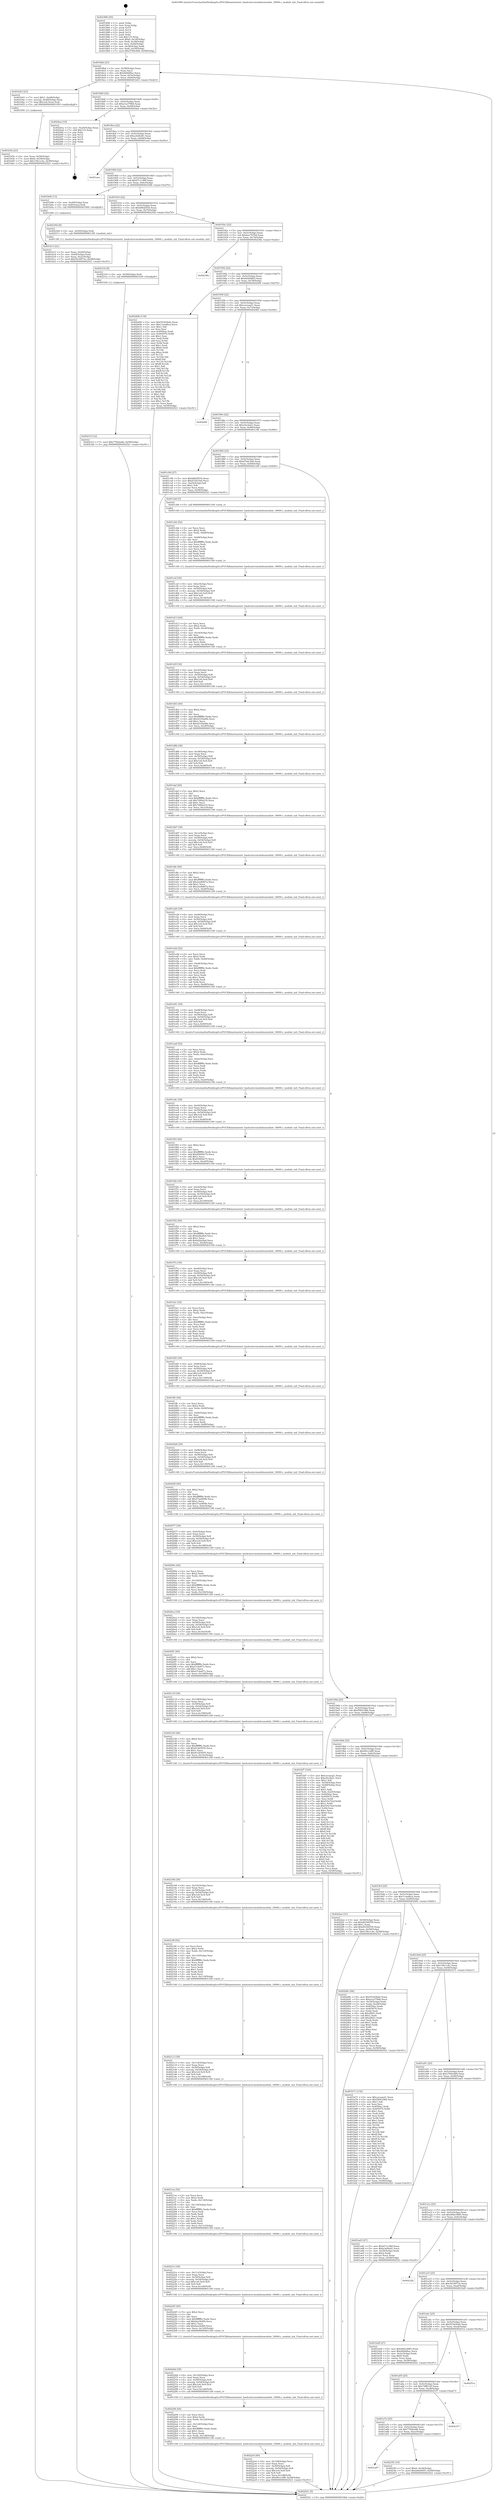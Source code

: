 digraph "0x401890" {
  label = "0x401890 (/mnt/c/Users/mathe/Desktop/tcc/POCII/binaries/extr_hashcatsrcmodulesmodule_18000.c_module_init_Final-ollvm.out::main(0))"
  labelloc = "t"
  node[shape=record]

  Entry [label="",width=0.3,height=0.3,shape=circle,fillcolor=black,style=filled]
  "0x4018bd" [label="{
     0x4018bd [23]\l
     | [instrs]\l
     &nbsp;&nbsp;0x4018bd \<+3\>: mov -0x58(%rbp),%eax\l
     &nbsp;&nbsp;0x4018c0 \<+2\>: mov %eax,%ecx\l
     &nbsp;&nbsp;0x4018c2 \<+6\>: sub $0x9d4df4ac,%ecx\l
     &nbsp;&nbsp;0x4018c8 \<+3\>: mov %eax,-0x5c(%rbp)\l
     &nbsp;&nbsp;0x4018cb \<+3\>: mov %ecx,-0x60(%rbp)\l
     &nbsp;&nbsp;0x4018ce \<+6\>: je 0000000000401b43 \<main+0x2b3\>\l
  }"]
  "0x401b43" [label="{
     0x401b43 [23]\l
     | [instrs]\l
     &nbsp;&nbsp;0x401b43 \<+7\>: movl $0x1,-0x48(%rbp)\l
     &nbsp;&nbsp;0x401b4a \<+4\>: movslq -0x48(%rbp),%rax\l
     &nbsp;&nbsp;0x401b4e \<+7\>: imul $0x1e0,%rax,%rdi\l
     &nbsp;&nbsp;0x401b55 \<+5\>: call 0000000000401050 \<malloc@plt\>\l
     | [calls]\l
     &nbsp;&nbsp;0x401050 \{1\} (unknown)\l
  }"]
  "0x4018d4" [label="{
     0x4018d4 [22]\l
     | [instrs]\l
     &nbsp;&nbsp;0x4018d4 \<+5\>: jmp 00000000004018d9 \<main+0x49\>\l
     &nbsp;&nbsp;0x4018d9 \<+3\>: mov -0x5c(%rbp),%eax\l
     &nbsp;&nbsp;0x4018dc \<+5\>: sub $0xa1a379b8,%eax\l
     &nbsp;&nbsp;0x4018e1 \<+3\>: mov %eax,-0x64(%rbp)\l
     &nbsp;&nbsp;0x4018e4 \<+6\>: je 00000000004024ea \<main+0xc5a\>\l
  }"]
  Exit [label="",width=0.3,height=0.3,shape=circle,fillcolor=black,style=filled,peripheries=2]
  "0x4024ea" [label="{
     0x4024ea [19]\l
     | [instrs]\l
     &nbsp;&nbsp;0x4024ea \<+3\>: mov -0x24(%rbp),%eax\l
     &nbsp;&nbsp;0x4024ed \<+7\>: add $0x110,%rsp\l
     &nbsp;&nbsp;0x4024f4 \<+1\>: pop %rbx\l
     &nbsp;&nbsp;0x4024f5 \<+2\>: pop %r12\l
     &nbsp;&nbsp;0x4024f7 \<+2\>: pop %r14\l
     &nbsp;&nbsp;0x4024f9 \<+2\>: pop %r15\l
     &nbsp;&nbsp;0x4024fb \<+1\>: pop %rbp\l
     &nbsp;&nbsp;0x4024fc \<+1\>: ret\l
  }"]
  "0x4018ea" [label="{
     0x4018ea [22]\l
     | [instrs]\l
     &nbsp;&nbsp;0x4018ea \<+5\>: jmp 00000000004018ef \<main+0x5f\>\l
     &nbsp;&nbsp;0x4018ef \<+3\>: mov -0x5c(%rbp),%eax\l
     &nbsp;&nbsp;0x4018f2 \<+5\>: sub $0xa3ef4e81,%eax\l
     &nbsp;&nbsp;0x4018f7 \<+3\>: mov %eax,-0x68(%rbp)\l
     &nbsp;&nbsp;0x4018fa \<+6\>: je 0000000000401aee \<main+0x25e\>\l
  }"]
  "0x401a97" [label="{
     0x401a97\l
  }", style=dashed]
  "0x401aee" [label="{
     0x401aee\l
  }", style=dashed]
  "0x401900" [label="{
     0x401900 [22]\l
     | [instrs]\l
     &nbsp;&nbsp;0x401900 \<+5\>: jmp 0000000000401905 \<main+0x75\>\l
     &nbsp;&nbsp;0x401905 \<+3\>: mov -0x5c(%rbp),%eax\l
     &nbsp;&nbsp;0x401908 \<+5\>: sub $0xb7c1c96f,%eax\l
     &nbsp;&nbsp;0x40190d \<+3\>: mov %eax,-0x6c(%rbp)\l
     &nbsp;&nbsp;0x401910 \<+6\>: je 0000000000401b06 \<main+0x276\>\l
  }"]
  "0x4023f3" [label="{
     0x4023f3 [19]\l
     | [instrs]\l
     &nbsp;&nbsp;0x4023f3 \<+7\>: movl $0x0,-0x34(%rbp)\l
     &nbsp;&nbsp;0x4023fa \<+7\>: movl $0xbfeb0605,-0x58(%rbp)\l
     &nbsp;&nbsp;0x402401 \<+5\>: jmp 0000000000402521 \<main+0xc91\>\l
  }"]
  "0x401b06" [label="{
     0x401b06 [13]\l
     | [instrs]\l
     &nbsp;&nbsp;0x401b06 \<+4\>: mov -0x40(%rbp),%rax\l
     &nbsp;&nbsp;0x401b0a \<+4\>: mov 0x8(%rax),%rdi\l
     &nbsp;&nbsp;0x401b0e \<+5\>: call 0000000000401060 \<atoi@plt\>\l
     | [calls]\l
     &nbsp;&nbsp;0x401060 \{1\} (unknown)\l
  }"]
  "0x401916" [label="{
     0x401916 [22]\l
     | [instrs]\l
     &nbsp;&nbsp;0x401916 \<+5\>: jmp 000000000040191b \<main+0x8b\>\l
     &nbsp;&nbsp;0x40191b \<+3\>: mov -0x5c(%rbp),%eax\l
     &nbsp;&nbsp;0x40191e \<+5\>: sub $0xb862f534,%eax\l
     &nbsp;&nbsp;0x401923 \<+3\>: mov %eax,-0x70(%rbp)\l
     &nbsp;&nbsp;0x401926 \<+6\>: je 000000000040230d \<main+0xa7d\>\l
  }"]
  "0x401a7e" [label="{
     0x401a7e [25]\l
     | [instrs]\l
     &nbsp;&nbsp;0x401a7e \<+5\>: jmp 0000000000401a83 \<main+0x1f3\>\l
     &nbsp;&nbsp;0x401a83 \<+3\>: mov -0x5c(%rbp),%eax\l
     &nbsp;&nbsp;0x401a86 \<+5\>: sub $0x7782bad6,%eax\l
     &nbsp;&nbsp;0x401a8b \<+6\>: mov %eax,-0xac(%rbp)\l
     &nbsp;&nbsp;0x401a91 \<+6\>: je 00000000004023f3 \<main+0xb63\>\l
  }"]
  "0x40230d" [label="{
     0x40230d [9]\l
     | [instrs]\l
     &nbsp;&nbsp;0x40230d \<+4\>: mov -0x50(%rbp),%rdi\l
     &nbsp;&nbsp;0x402311 \<+5\>: call 00000000004013f0 \<module_init\>\l
     | [calls]\l
     &nbsp;&nbsp;0x4013f0 \{1\} (/mnt/c/Users/mathe/Desktop/tcc/POCII/binaries/extr_hashcatsrcmodulesmodule_18000.c_module_init_Final-ollvm.out::module_init)\l
  }"]
  "0x40192c" [label="{
     0x40192c [22]\l
     | [instrs]\l
     &nbsp;&nbsp;0x40192c \<+5\>: jmp 0000000000401931 \<main+0xa1\>\l
     &nbsp;&nbsp;0x401931 \<+3\>: mov -0x5c(%rbp),%eax\l
     &nbsp;&nbsp;0x401934 \<+5\>: sub $0xbec7b7bd,%eax\l
     &nbsp;&nbsp;0x401939 \<+3\>: mov %eax,-0x74(%rbp)\l
     &nbsp;&nbsp;0x40193c \<+6\>: je 000000000040238a \<main+0xafa\>\l
  }"]
  "0x402337" [label="{
     0x402337\l
  }", style=dashed]
  "0x40238a" [label="{
     0x40238a\l
  }", style=dashed]
  "0x401942" [label="{
     0x401942 [22]\l
     | [instrs]\l
     &nbsp;&nbsp;0x401942 \<+5\>: jmp 0000000000401947 \<main+0xb7\>\l
     &nbsp;&nbsp;0x401947 \<+3\>: mov -0x5c(%rbp),%eax\l
     &nbsp;&nbsp;0x40194a \<+5\>: sub $0xbfeb0605,%eax\l
     &nbsp;&nbsp;0x40194f \<+3\>: mov %eax,-0x78(%rbp)\l
     &nbsp;&nbsp;0x401952 \<+6\>: je 0000000000402406 \<main+0xb76\>\l
  }"]
  "0x401a65" [label="{
     0x401a65 [25]\l
     | [instrs]\l
     &nbsp;&nbsp;0x401a65 \<+5\>: jmp 0000000000401a6a \<main+0x1da\>\l
     &nbsp;&nbsp;0x401a6a \<+3\>: mov -0x5c(%rbp),%eax\l
     &nbsp;&nbsp;0x401a6d \<+5\>: sub $0x72ff8129,%eax\l
     &nbsp;&nbsp;0x401a72 \<+6\>: mov %eax,-0xa8(%rbp)\l
     &nbsp;&nbsp;0x401a78 \<+6\>: je 0000000000402337 \<main+0xaa7\>\l
  }"]
  "0x402406" [label="{
     0x402406 [134]\l
     | [instrs]\l
     &nbsp;&nbsp;0x402406 \<+5\>: mov $0x553d3bde,%eax\l
     &nbsp;&nbsp;0x40240b \<+5\>: mov $0x11aedbca,%ecx\l
     &nbsp;&nbsp;0x402410 \<+2\>: mov $0x1,%dl\l
     &nbsp;&nbsp;0x402412 \<+2\>: xor %esi,%esi\l
     &nbsp;&nbsp;0x402414 \<+7\>: mov 0x4050ac,%edi\l
     &nbsp;&nbsp;0x40241b \<+8\>: mov 0x405070,%r8d\l
     &nbsp;&nbsp;0x402423 \<+3\>: sub $0x1,%esi\l
     &nbsp;&nbsp;0x402426 \<+3\>: mov %edi,%r9d\l
     &nbsp;&nbsp;0x402429 \<+3\>: add %esi,%r9d\l
     &nbsp;&nbsp;0x40242c \<+4\>: imul %r9d,%edi\l
     &nbsp;&nbsp;0x402430 \<+3\>: and $0x1,%edi\l
     &nbsp;&nbsp;0x402433 \<+3\>: cmp $0x0,%edi\l
     &nbsp;&nbsp;0x402436 \<+4\>: sete %r10b\l
     &nbsp;&nbsp;0x40243a \<+4\>: cmp $0xa,%r8d\l
     &nbsp;&nbsp;0x40243e \<+4\>: setl %r11b\l
     &nbsp;&nbsp;0x402442 \<+3\>: mov %r10b,%bl\l
     &nbsp;&nbsp;0x402445 \<+3\>: xor $0xff,%bl\l
     &nbsp;&nbsp;0x402448 \<+3\>: mov %r11b,%r14b\l
     &nbsp;&nbsp;0x40244b \<+4\>: xor $0xff,%r14b\l
     &nbsp;&nbsp;0x40244f \<+3\>: xor $0x1,%dl\l
     &nbsp;&nbsp;0x402452 \<+3\>: mov %bl,%r15b\l
     &nbsp;&nbsp;0x402455 \<+4\>: and $0xff,%r15b\l
     &nbsp;&nbsp;0x402459 \<+3\>: and %dl,%r10b\l
     &nbsp;&nbsp;0x40245c \<+3\>: mov %r14b,%r12b\l
     &nbsp;&nbsp;0x40245f \<+4\>: and $0xff,%r12b\l
     &nbsp;&nbsp;0x402463 \<+3\>: and %dl,%r11b\l
     &nbsp;&nbsp;0x402466 \<+3\>: or %r10b,%r15b\l
     &nbsp;&nbsp;0x402469 \<+3\>: or %r11b,%r12b\l
     &nbsp;&nbsp;0x40246c \<+3\>: xor %r12b,%r15b\l
     &nbsp;&nbsp;0x40246f \<+3\>: or %r14b,%bl\l
     &nbsp;&nbsp;0x402472 \<+3\>: xor $0xff,%bl\l
     &nbsp;&nbsp;0x402475 \<+3\>: or $0x1,%dl\l
     &nbsp;&nbsp;0x402478 \<+2\>: and %dl,%bl\l
     &nbsp;&nbsp;0x40247a \<+3\>: or %bl,%r15b\l
     &nbsp;&nbsp;0x40247d \<+4\>: test $0x1,%r15b\l
     &nbsp;&nbsp;0x402481 \<+3\>: cmovne %ecx,%eax\l
     &nbsp;&nbsp;0x402484 \<+3\>: mov %eax,-0x58(%rbp)\l
     &nbsp;&nbsp;0x402487 \<+5\>: jmp 0000000000402521 \<main+0xc91\>\l
  }"]
  "0x401958" [label="{
     0x401958 [22]\l
     | [instrs]\l
     &nbsp;&nbsp;0x401958 \<+5\>: jmp 000000000040195d \<main+0xcd\>\l
     &nbsp;&nbsp;0x40195d \<+3\>: mov -0x5c(%rbp),%eax\l
     &nbsp;&nbsp;0x401960 \<+5\>: sub $0xceceaa21,%eax\l
     &nbsp;&nbsp;0x401965 \<+3\>: mov %eax,-0x7c(%rbp)\l
     &nbsp;&nbsp;0x401968 \<+6\>: je 00000000004024fd \<main+0xc6d\>\l
  }"]
  "0x40251a" [label="{
     0x40251a\l
  }", style=dashed]
  "0x4024fd" [label="{
     0x4024fd\l
  }", style=dashed]
  "0x40196e" [label="{
     0x40196e [22]\l
     | [instrs]\l
     &nbsp;&nbsp;0x40196e \<+5\>: jmp 0000000000401973 \<main+0xe3\>\l
     &nbsp;&nbsp;0x401973 \<+3\>: mov -0x5c(%rbp),%eax\l
     &nbsp;&nbsp;0x401976 \<+5\>: sub $0xcfecda21,%eax\l
     &nbsp;&nbsp;0x40197b \<+3\>: mov %eax,-0x80(%rbp)\l
     &nbsp;&nbsp;0x40197e \<+6\>: je 0000000000401c9b \<main+0x40b\>\l
  }"]
  "0x40231f" [label="{
     0x40231f [12]\l
     | [instrs]\l
     &nbsp;&nbsp;0x40231f \<+7\>: movl $0x7782bad6,-0x58(%rbp)\l
     &nbsp;&nbsp;0x402326 \<+5\>: jmp 0000000000402521 \<main+0xc91\>\l
  }"]
  "0x401c9b" [label="{
     0x401c9b [27]\l
     | [instrs]\l
     &nbsp;&nbsp;0x401c9b \<+5\>: mov $0xb862f534,%eax\l
     &nbsp;&nbsp;0x401ca0 \<+5\>: mov $0xd7a0c5a6,%ecx\l
     &nbsp;&nbsp;0x401ca5 \<+3\>: mov -0x25(%rbp),%dl\l
     &nbsp;&nbsp;0x401ca8 \<+3\>: test $0x1,%dl\l
     &nbsp;&nbsp;0x401cab \<+3\>: cmovne %ecx,%eax\l
     &nbsp;&nbsp;0x401cae \<+3\>: mov %eax,-0x58(%rbp)\l
     &nbsp;&nbsp;0x401cb1 \<+5\>: jmp 0000000000402521 \<main+0xc91\>\l
  }"]
  "0x401984" [label="{
     0x401984 [25]\l
     | [instrs]\l
     &nbsp;&nbsp;0x401984 \<+5\>: jmp 0000000000401989 \<main+0xf9\>\l
     &nbsp;&nbsp;0x401989 \<+3\>: mov -0x5c(%rbp),%eax\l
     &nbsp;&nbsp;0x40198c \<+5\>: sub $0xd7a0c5a6,%eax\l
     &nbsp;&nbsp;0x401991 \<+6\>: mov %eax,-0x84(%rbp)\l
     &nbsp;&nbsp;0x401997 \<+6\>: je 0000000000401cb6 \<main+0x426\>\l
  }"]
  "0x402316" [label="{
     0x402316 [9]\l
     | [instrs]\l
     &nbsp;&nbsp;0x402316 \<+4\>: mov -0x50(%rbp),%rdi\l
     &nbsp;&nbsp;0x40231a \<+5\>: call 0000000000401030 \<free@plt\>\l
     | [calls]\l
     &nbsp;&nbsp;0x401030 \{1\} (unknown)\l
  }"]
  "0x401cb6" [label="{
     0x401cb6 [5]\l
     | [instrs]\l
     &nbsp;&nbsp;0x401cb6 \<+5\>: call 0000000000401160 \<next_i\>\l
     | [calls]\l
     &nbsp;&nbsp;0x401160 \{1\} (/mnt/c/Users/mathe/Desktop/tcc/POCII/binaries/extr_hashcatsrcmodulesmodule_18000.c_module_init_Final-ollvm.out::next_i)\l
  }"]
  "0x40199d" [label="{
     0x40199d [25]\l
     | [instrs]\l
     &nbsp;&nbsp;0x40199d \<+5\>: jmp 00000000004019a2 \<main+0x112\>\l
     &nbsp;&nbsp;0x4019a2 \<+3\>: mov -0x5c(%rbp),%eax\l
     &nbsp;&nbsp;0x4019a5 \<+5\>: sub $0xf5841066,%eax\l
     &nbsp;&nbsp;0x4019aa \<+6\>: mov %eax,-0x88(%rbp)\l
     &nbsp;&nbsp;0x4019b0 \<+6\>: je 0000000000401bf7 \<main+0x367\>\l
  }"]
  "0x4022c0" [label="{
     0x4022c0 [46]\l
     | [instrs]\l
     &nbsp;&nbsp;0x4022c0 \<+6\>: mov -0x128(%rbp),%ecx\l
     &nbsp;&nbsp;0x4022c6 \<+3\>: imul %eax,%ecx\l
     &nbsp;&nbsp;0x4022c9 \<+4\>: mov -0x50(%rbp),%r8\l
     &nbsp;&nbsp;0x4022cd \<+4\>: movslq -0x54(%rbp),%r9\l
     &nbsp;&nbsp;0x4022d1 \<+7\>: imul $0x1e0,%r9,%r9\l
     &nbsp;&nbsp;0x4022d8 \<+3\>: add %r9,%r8\l
     &nbsp;&nbsp;0x4022db \<+7\>: mov %ecx,0x1d8(%r8)\l
     &nbsp;&nbsp;0x4022e2 \<+7\>: movl $0xf9e1cdf8,-0x58(%rbp)\l
     &nbsp;&nbsp;0x4022e9 \<+5\>: jmp 0000000000402521 \<main+0xc91\>\l
  }"]
  "0x401bf7" [label="{
     0x401bf7 [164]\l
     | [instrs]\l
     &nbsp;&nbsp;0x401bf7 \<+5\>: mov $0xceceaa21,%eax\l
     &nbsp;&nbsp;0x401bfc \<+5\>: mov $0xcfecda21,%ecx\l
     &nbsp;&nbsp;0x401c01 \<+2\>: mov $0x1,%dl\l
     &nbsp;&nbsp;0x401c03 \<+3\>: mov -0x54(%rbp),%esi\l
     &nbsp;&nbsp;0x401c06 \<+3\>: cmp -0x48(%rbp),%esi\l
     &nbsp;&nbsp;0x401c09 \<+4\>: setl %dil\l
     &nbsp;&nbsp;0x401c0d \<+4\>: and $0x1,%dil\l
     &nbsp;&nbsp;0x401c11 \<+4\>: mov %dil,-0x25(%rbp)\l
     &nbsp;&nbsp;0x401c15 \<+7\>: mov 0x4050ac,%esi\l
     &nbsp;&nbsp;0x401c1c \<+8\>: mov 0x405070,%r8d\l
     &nbsp;&nbsp;0x401c24 \<+3\>: mov %esi,%r9d\l
     &nbsp;&nbsp;0x401c27 \<+7\>: add $0xf10e72ef,%r9d\l
     &nbsp;&nbsp;0x401c2e \<+4\>: sub $0x1,%r9d\l
     &nbsp;&nbsp;0x401c32 \<+7\>: sub $0xf10e72ef,%r9d\l
     &nbsp;&nbsp;0x401c39 \<+4\>: imul %r9d,%esi\l
     &nbsp;&nbsp;0x401c3d \<+3\>: and $0x1,%esi\l
     &nbsp;&nbsp;0x401c40 \<+3\>: cmp $0x0,%esi\l
     &nbsp;&nbsp;0x401c43 \<+4\>: sete %dil\l
     &nbsp;&nbsp;0x401c47 \<+4\>: cmp $0xa,%r8d\l
     &nbsp;&nbsp;0x401c4b \<+4\>: setl %r10b\l
     &nbsp;&nbsp;0x401c4f \<+3\>: mov %dil,%r11b\l
     &nbsp;&nbsp;0x401c52 \<+4\>: xor $0xff,%r11b\l
     &nbsp;&nbsp;0x401c56 \<+3\>: mov %r10b,%bl\l
     &nbsp;&nbsp;0x401c59 \<+3\>: xor $0xff,%bl\l
     &nbsp;&nbsp;0x401c5c \<+3\>: xor $0x0,%dl\l
     &nbsp;&nbsp;0x401c5f \<+3\>: mov %r11b,%r14b\l
     &nbsp;&nbsp;0x401c62 \<+4\>: and $0x0,%r14b\l
     &nbsp;&nbsp;0x401c66 \<+3\>: and %dl,%dil\l
     &nbsp;&nbsp;0x401c69 \<+3\>: mov %bl,%r15b\l
     &nbsp;&nbsp;0x401c6c \<+4\>: and $0x0,%r15b\l
     &nbsp;&nbsp;0x401c70 \<+3\>: and %dl,%r10b\l
     &nbsp;&nbsp;0x401c73 \<+3\>: or %dil,%r14b\l
     &nbsp;&nbsp;0x401c76 \<+3\>: or %r10b,%r15b\l
     &nbsp;&nbsp;0x401c79 \<+3\>: xor %r15b,%r14b\l
     &nbsp;&nbsp;0x401c7c \<+3\>: or %bl,%r11b\l
     &nbsp;&nbsp;0x401c7f \<+4\>: xor $0xff,%r11b\l
     &nbsp;&nbsp;0x401c83 \<+3\>: or $0x0,%dl\l
     &nbsp;&nbsp;0x401c86 \<+3\>: and %dl,%r11b\l
     &nbsp;&nbsp;0x401c89 \<+3\>: or %r11b,%r14b\l
     &nbsp;&nbsp;0x401c8c \<+4\>: test $0x1,%r14b\l
     &nbsp;&nbsp;0x401c90 \<+3\>: cmovne %ecx,%eax\l
     &nbsp;&nbsp;0x401c93 \<+3\>: mov %eax,-0x58(%rbp)\l
     &nbsp;&nbsp;0x401c96 \<+5\>: jmp 0000000000402521 \<main+0xc91\>\l
  }"]
  "0x4019b6" [label="{
     0x4019b6 [25]\l
     | [instrs]\l
     &nbsp;&nbsp;0x4019b6 \<+5\>: jmp 00000000004019bb \<main+0x12b\>\l
     &nbsp;&nbsp;0x4019bb \<+3\>: mov -0x5c(%rbp),%eax\l
     &nbsp;&nbsp;0x4019be \<+5\>: sub $0xf9e1cdf8,%eax\l
     &nbsp;&nbsp;0x4019c3 \<+6\>: mov %eax,-0x8c(%rbp)\l
     &nbsp;&nbsp;0x4019c9 \<+6\>: je 00000000004022ee \<main+0xa5e\>\l
  }"]
  "0x402294" [label="{
     0x402294 [44]\l
     | [instrs]\l
     &nbsp;&nbsp;0x402294 \<+2\>: xor %ecx,%ecx\l
     &nbsp;&nbsp;0x402296 \<+5\>: mov $0x2,%edx\l
     &nbsp;&nbsp;0x40229b \<+6\>: mov %edx,-0x124(%rbp)\l
     &nbsp;&nbsp;0x4022a1 \<+1\>: cltd\l
     &nbsp;&nbsp;0x4022a2 \<+6\>: mov -0x124(%rbp),%esi\l
     &nbsp;&nbsp;0x4022a8 \<+2\>: idiv %esi\l
     &nbsp;&nbsp;0x4022aa \<+6\>: imul $0xfffffffe,%edx,%edx\l
     &nbsp;&nbsp;0x4022b0 \<+3\>: sub $0x1,%ecx\l
     &nbsp;&nbsp;0x4022b3 \<+2\>: sub %ecx,%edx\l
     &nbsp;&nbsp;0x4022b5 \<+6\>: mov %edx,-0x128(%rbp)\l
     &nbsp;&nbsp;0x4022bb \<+5\>: call 0000000000401160 \<next_i\>\l
     | [calls]\l
     &nbsp;&nbsp;0x401160 \{1\} (/mnt/c/Users/mathe/Desktop/tcc/POCII/binaries/extr_hashcatsrcmodulesmodule_18000.c_module_init_Final-ollvm.out::next_i)\l
  }"]
  "0x4022ee" [label="{
     0x4022ee [31]\l
     | [instrs]\l
     &nbsp;&nbsp;0x4022ee \<+3\>: mov -0x54(%rbp),%eax\l
     &nbsp;&nbsp;0x4022f1 \<+5\>: sub $0xd9184559,%eax\l
     &nbsp;&nbsp;0x4022f6 \<+3\>: add $0x1,%eax\l
     &nbsp;&nbsp;0x4022f9 \<+5\>: add $0xd9184559,%eax\l
     &nbsp;&nbsp;0x4022fe \<+3\>: mov %eax,-0x54(%rbp)\l
     &nbsp;&nbsp;0x402301 \<+7\>: movl $0x158c1cbc,-0x58(%rbp)\l
     &nbsp;&nbsp;0x402308 \<+5\>: jmp 0000000000402521 \<main+0xc91\>\l
  }"]
  "0x4019cf" [label="{
     0x4019cf [25]\l
     | [instrs]\l
     &nbsp;&nbsp;0x4019cf \<+5\>: jmp 00000000004019d4 \<main+0x144\>\l
     &nbsp;&nbsp;0x4019d4 \<+3\>: mov -0x5c(%rbp),%eax\l
     &nbsp;&nbsp;0x4019d7 \<+5\>: sub $0x11aedbca,%eax\l
     &nbsp;&nbsp;0x4019dc \<+6\>: mov %eax,-0x90(%rbp)\l
     &nbsp;&nbsp;0x4019e2 \<+6\>: je 000000000040248c \<main+0xbfc\>\l
  }"]
  "0x40226d" [label="{
     0x40226d [39]\l
     | [instrs]\l
     &nbsp;&nbsp;0x40226d \<+6\>: mov -0x120(%rbp),%ecx\l
     &nbsp;&nbsp;0x402273 \<+3\>: imul %eax,%ecx\l
     &nbsp;&nbsp;0x402276 \<+4\>: mov -0x50(%rbp),%r8\l
     &nbsp;&nbsp;0x40227a \<+4\>: movslq -0x54(%rbp),%r9\l
     &nbsp;&nbsp;0x40227e \<+7\>: imul $0x1e0,%r9,%r9\l
     &nbsp;&nbsp;0x402285 \<+3\>: add %r9,%r8\l
     &nbsp;&nbsp;0x402288 \<+7\>: mov %ecx,0x1d4(%r8)\l
     &nbsp;&nbsp;0x40228f \<+5\>: call 0000000000401160 \<next_i\>\l
     | [calls]\l
     &nbsp;&nbsp;0x401160 \{1\} (/mnt/c/Users/mathe/Desktop/tcc/POCII/binaries/extr_hashcatsrcmodulesmodule_18000.c_module_init_Final-ollvm.out::next_i)\l
  }"]
  "0x40248c" [label="{
     0x40248c [94]\l
     | [instrs]\l
     &nbsp;&nbsp;0x40248c \<+5\>: mov $0x553d3bde,%eax\l
     &nbsp;&nbsp;0x402491 \<+5\>: mov $0xa1a379b8,%ecx\l
     &nbsp;&nbsp;0x402496 \<+3\>: mov -0x34(%rbp),%edx\l
     &nbsp;&nbsp;0x402499 \<+3\>: mov %edx,-0x24(%rbp)\l
     &nbsp;&nbsp;0x40249c \<+7\>: mov 0x4050ac,%edx\l
     &nbsp;&nbsp;0x4024a3 \<+7\>: mov 0x405070,%esi\l
     &nbsp;&nbsp;0x4024aa \<+2\>: mov %edx,%edi\l
     &nbsp;&nbsp;0x4024ac \<+6\>: sub $0x2f021,%edi\l
     &nbsp;&nbsp;0x4024b2 \<+3\>: sub $0x1,%edi\l
     &nbsp;&nbsp;0x4024b5 \<+6\>: add $0x2f021,%edi\l
     &nbsp;&nbsp;0x4024bb \<+3\>: imul %edi,%edx\l
     &nbsp;&nbsp;0x4024be \<+3\>: and $0x1,%edx\l
     &nbsp;&nbsp;0x4024c1 \<+3\>: cmp $0x0,%edx\l
     &nbsp;&nbsp;0x4024c4 \<+4\>: sete %r8b\l
     &nbsp;&nbsp;0x4024c8 \<+3\>: cmp $0xa,%esi\l
     &nbsp;&nbsp;0x4024cb \<+4\>: setl %r9b\l
     &nbsp;&nbsp;0x4024cf \<+3\>: mov %r8b,%r10b\l
     &nbsp;&nbsp;0x4024d2 \<+3\>: and %r9b,%r10b\l
     &nbsp;&nbsp;0x4024d5 \<+3\>: xor %r9b,%r8b\l
     &nbsp;&nbsp;0x4024d8 \<+3\>: or %r8b,%r10b\l
     &nbsp;&nbsp;0x4024db \<+4\>: test $0x1,%r10b\l
     &nbsp;&nbsp;0x4024df \<+3\>: cmovne %ecx,%eax\l
     &nbsp;&nbsp;0x4024e2 \<+3\>: mov %eax,-0x58(%rbp)\l
     &nbsp;&nbsp;0x4024e5 \<+5\>: jmp 0000000000402521 \<main+0xc91\>\l
  }"]
  "0x4019e8" [label="{
     0x4019e8 [25]\l
     | [instrs]\l
     &nbsp;&nbsp;0x4019e8 \<+5\>: jmp 00000000004019ed \<main+0x15d\>\l
     &nbsp;&nbsp;0x4019ed \<+3\>: mov -0x5c(%rbp),%eax\l
     &nbsp;&nbsp;0x4019f0 \<+5\>: sub $0x158c1cbc,%eax\l
     &nbsp;&nbsp;0x4019f5 \<+6\>: mov %eax,-0x94(%rbp)\l
     &nbsp;&nbsp;0x4019fb \<+6\>: je 0000000000401b71 \<main+0x2e1\>\l
  }"]
  "0x402245" [label="{
     0x402245 [40]\l
     | [instrs]\l
     &nbsp;&nbsp;0x402245 \<+5\>: mov $0x2,%ecx\l
     &nbsp;&nbsp;0x40224a \<+1\>: cltd\l
     &nbsp;&nbsp;0x40224b \<+2\>: idiv %ecx\l
     &nbsp;&nbsp;0x40224d \<+6\>: imul $0xfffffffe,%edx,%ecx\l
     &nbsp;&nbsp;0x402253 \<+6\>: sub $0xfaa34289,%ecx\l
     &nbsp;&nbsp;0x402259 \<+3\>: add $0x1,%ecx\l
     &nbsp;&nbsp;0x40225c \<+6\>: add $0xfaa34289,%ecx\l
     &nbsp;&nbsp;0x402262 \<+6\>: mov %ecx,-0x120(%rbp)\l
     &nbsp;&nbsp;0x402268 \<+5\>: call 0000000000401160 \<next_i\>\l
     | [calls]\l
     &nbsp;&nbsp;0x401160 \{1\} (/mnt/c/Users/mathe/Desktop/tcc/POCII/binaries/extr_hashcatsrcmodulesmodule_18000.c_module_init_Final-ollvm.out::next_i)\l
  }"]
  "0x401b71" [label="{
     0x401b71 [134]\l
     | [instrs]\l
     &nbsp;&nbsp;0x401b71 \<+5\>: mov $0xceceaa21,%eax\l
     &nbsp;&nbsp;0x401b76 \<+5\>: mov $0xf5841066,%ecx\l
     &nbsp;&nbsp;0x401b7b \<+2\>: mov $0x1,%dl\l
     &nbsp;&nbsp;0x401b7d \<+2\>: xor %esi,%esi\l
     &nbsp;&nbsp;0x401b7f \<+7\>: mov 0x4050ac,%edi\l
     &nbsp;&nbsp;0x401b86 \<+8\>: mov 0x405070,%r8d\l
     &nbsp;&nbsp;0x401b8e \<+3\>: sub $0x1,%esi\l
     &nbsp;&nbsp;0x401b91 \<+3\>: mov %edi,%r9d\l
     &nbsp;&nbsp;0x401b94 \<+3\>: add %esi,%r9d\l
     &nbsp;&nbsp;0x401b97 \<+4\>: imul %r9d,%edi\l
     &nbsp;&nbsp;0x401b9b \<+3\>: and $0x1,%edi\l
     &nbsp;&nbsp;0x401b9e \<+3\>: cmp $0x0,%edi\l
     &nbsp;&nbsp;0x401ba1 \<+4\>: sete %r10b\l
     &nbsp;&nbsp;0x401ba5 \<+4\>: cmp $0xa,%r8d\l
     &nbsp;&nbsp;0x401ba9 \<+4\>: setl %r11b\l
     &nbsp;&nbsp;0x401bad \<+3\>: mov %r10b,%bl\l
     &nbsp;&nbsp;0x401bb0 \<+3\>: xor $0xff,%bl\l
     &nbsp;&nbsp;0x401bb3 \<+3\>: mov %r11b,%r14b\l
     &nbsp;&nbsp;0x401bb6 \<+4\>: xor $0xff,%r14b\l
     &nbsp;&nbsp;0x401bba \<+3\>: xor $0x0,%dl\l
     &nbsp;&nbsp;0x401bbd \<+3\>: mov %bl,%r15b\l
     &nbsp;&nbsp;0x401bc0 \<+4\>: and $0x0,%r15b\l
     &nbsp;&nbsp;0x401bc4 \<+3\>: and %dl,%r10b\l
     &nbsp;&nbsp;0x401bc7 \<+3\>: mov %r14b,%r12b\l
     &nbsp;&nbsp;0x401bca \<+4\>: and $0x0,%r12b\l
     &nbsp;&nbsp;0x401bce \<+3\>: and %dl,%r11b\l
     &nbsp;&nbsp;0x401bd1 \<+3\>: or %r10b,%r15b\l
     &nbsp;&nbsp;0x401bd4 \<+3\>: or %r11b,%r12b\l
     &nbsp;&nbsp;0x401bd7 \<+3\>: xor %r12b,%r15b\l
     &nbsp;&nbsp;0x401bda \<+3\>: or %r14b,%bl\l
     &nbsp;&nbsp;0x401bdd \<+3\>: xor $0xff,%bl\l
     &nbsp;&nbsp;0x401be0 \<+3\>: or $0x0,%dl\l
     &nbsp;&nbsp;0x401be3 \<+2\>: and %dl,%bl\l
     &nbsp;&nbsp;0x401be5 \<+3\>: or %bl,%r15b\l
     &nbsp;&nbsp;0x401be8 \<+4\>: test $0x1,%r15b\l
     &nbsp;&nbsp;0x401bec \<+3\>: cmovne %ecx,%eax\l
     &nbsp;&nbsp;0x401bef \<+3\>: mov %eax,-0x58(%rbp)\l
     &nbsp;&nbsp;0x401bf2 \<+5\>: jmp 0000000000402521 \<main+0xc91\>\l
  }"]
  "0x401a01" [label="{
     0x401a01 [25]\l
     | [instrs]\l
     &nbsp;&nbsp;0x401a01 \<+5\>: jmp 0000000000401a06 \<main+0x176\>\l
     &nbsp;&nbsp;0x401a06 \<+3\>: mov -0x5c(%rbp),%eax\l
     &nbsp;&nbsp;0x401a09 \<+5\>: sub $0x3769c069,%eax\l
     &nbsp;&nbsp;0x401a0e \<+6\>: mov %eax,-0x98(%rbp)\l
     &nbsp;&nbsp;0x401a14 \<+6\>: je 0000000000401ad3 \<main+0x243\>\l
  }"]
  "0x40221e" [label="{
     0x40221e [39]\l
     | [instrs]\l
     &nbsp;&nbsp;0x40221e \<+6\>: mov -0x11c(%rbp),%ecx\l
     &nbsp;&nbsp;0x402224 \<+3\>: imul %eax,%ecx\l
     &nbsp;&nbsp;0x402227 \<+4\>: mov -0x50(%rbp),%r8\l
     &nbsp;&nbsp;0x40222b \<+4\>: movslq -0x54(%rbp),%r9\l
     &nbsp;&nbsp;0x40222f \<+7\>: imul $0x1e0,%r9,%r9\l
     &nbsp;&nbsp;0x402236 \<+3\>: add %r9,%r8\l
     &nbsp;&nbsp;0x402239 \<+7\>: mov %ecx,0x1d0(%r8)\l
     &nbsp;&nbsp;0x402240 \<+5\>: call 0000000000401160 \<next_i\>\l
     | [calls]\l
     &nbsp;&nbsp;0x401160 \{1\} (/mnt/c/Users/mathe/Desktop/tcc/POCII/binaries/extr_hashcatsrcmodulesmodule_18000.c_module_init_Final-ollvm.out::next_i)\l
  }"]
  "0x401ad3" [label="{
     0x401ad3 [27]\l
     | [instrs]\l
     &nbsp;&nbsp;0x401ad3 \<+5\>: mov $0xb7c1c96f,%eax\l
     &nbsp;&nbsp;0x401ad8 \<+5\>: mov $0xa3ef4e81,%ecx\l
     &nbsp;&nbsp;0x401add \<+3\>: mov -0x30(%rbp),%edx\l
     &nbsp;&nbsp;0x401ae0 \<+3\>: cmp $0x2,%edx\l
     &nbsp;&nbsp;0x401ae3 \<+3\>: cmovne %ecx,%eax\l
     &nbsp;&nbsp;0x401ae6 \<+3\>: mov %eax,-0x58(%rbp)\l
     &nbsp;&nbsp;0x401ae9 \<+5\>: jmp 0000000000402521 \<main+0xc91\>\l
  }"]
  "0x401a1a" [label="{
     0x401a1a [25]\l
     | [instrs]\l
     &nbsp;&nbsp;0x401a1a \<+5\>: jmp 0000000000401a1f \<main+0x18f\>\l
     &nbsp;&nbsp;0x401a1f \<+3\>: mov -0x5c(%rbp),%eax\l
     &nbsp;&nbsp;0x401a22 \<+5\>: sub $0x466e3885,%eax\l
     &nbsp;&nbsp;0x401a27 \<+6\>: mov %eax,-0x9c(%rbp)\l
     &nbsp;&nbsp;0x401a2d \<+6\>: je 000000000040232b \<main+0xa9b\>\l
  }"]
  "0x402521" [label="{
     0x402521 [5]\l
     | [instrs]\l
     &nbsp;&nbsp;0x402521 \<+5\>: jmp 00000000004018bd \<main+0x2d\>\l
  }"]
  "0x401890" [label="{
     0x401890 [45]\l
     | [instrs]\l
     &nbsp;&nbsp;0x401890 \<+1\>: push %rbp\l
     &nbsp;&nbsp;0x401891 \<+3\>: mov %rsp,%rbp\l
     &nbsp;&nbsp;0x401894 \<+2\>: push %r15\l
     &nbsp;&nbsp;0x401896 \<+2\>: push %r14\l
     &nbsp;&nbsp;0x401898 \<+2\>: push %r12\l
     &nbsp;&nbsp;0x40189a \<+1\>: push %rbx\l
     &nbsp;&nbsp;0x40189b \<+7\>: sub $0x110,%rsp\l
     &nbsp;&nbsp;0x4018a2 \<+7\>: movl $0x0,-0x34(%rbp)\l
     &nbsp;&nbsp;0x4018a9 \<+3\>: mov %edi,-0x38(%rbp)\l
     &nbsp;&nbsp;0x4018ac \<+4\>: mov %rsi,-0x40(%rbp)\l
     &nbsp;&nbsp;0x4018b0 \<+3\>: mov -0x38(%rbp),%edi\l
     &nbsp;&nbsp;0x4018b3 \<+3\>: mov %edi,-0x30(%rbp)\l
     &nbsp;&nbsp;0x4018b6 \<+7\>: movl $0x3769c069,-0x58(%rbp)\l
  }"]
  "0x401b13" [label="{
     0x401b13 [21]\l
     | [instrs]\l
     &nbsp;&nbsp;0x401b13 \<+3\>: mov %eax,-0x44(%rbp)\l
     &nbsp;&nbsp;0x401b16 \<+3\>: mov -0x44(%rbp),%eax\l
     &nbsp;&nbsp;0x401b19 \<+3\>: mov %eax,-0x2c(%rbp)\l
     &nbsp;&nbsp;0x401b1c \<+7\>: movl $0x5416973a,-0x58(%rbp)\l
     &nbsp;&nbsp;0x401b23 \<+5\>: jmp 0000000000402521 \<main+0xc91\>\l
  }"]
  "0x4021ea" [label="{
     0x4021ea [52]\l
     | [instrs]\l
     &nbsp;&nbsp;0x4021ea \<+2\>: xor %ecx,%ecx\l
     &nbsp;&nbsp;0x4021ec \<+5\>: mov $0x2,%edx\l
     &nbsp;&nbsp;0x4021f1 \<+6\>: mov %edx,-0x118(%rbp)\l
     &nbsp;&nbsp;0x4021f7 \<+1\>: cltd\l
     &nbsp;&nbsp;0x4021f8 \<+6\>: mov -0x118(%rbp),%esi\l
     &nbsp;&nbsp;0x4021fe \<+2\>: idiv %esi\l
     &nbsp;&nbsp;0x402200 \<+6\>: imul $0xfffffffe,%edx,%edx\l
     &nbsp;&nbsp;0x402206 \<+2\>: mov %ecx,%edi\l
     &nbsp;&nbsp;0x402208 \<+2\>: sub %edx,%edi\l
     &nbsp;&nbsp;0x40220a \<+2\>: mov %ecx,%edx\l
     &nbsp;&nbsp;0x40220c \<+3\>: sub $0x1,%edx\l
     &nbsp;&nbsp;0x40220f \<+2\>: add %edx,%edi\l
     &nbsp;&nbsp;0x402211 \<+2\>: sub %edi,%ecx\l
     &nbsp;&nbsp;0x402213 \<+6\>: mov %ecx,-0x11c(%rbp)\l
     &nbsp;&nbsp;0x402219 \<+5\>: call 0000000000401160 \<next_i\>\l
     | [calls]\l
     &nbsp;&nbsp;0x401160 \{1\} (/mnt/c/Users/mathe/Desktop/tcc/POCII/binaries/extr_hashcatsrcmodulesmodule_18000.c_module_init_Final-ollvm.out::next_i)\l
  }"]
  "0x40232b" [label="{
     0x40232b\l
  }", style=dashed]
  "0x401a33" [label="{
     0x401a33 [25]\l
     | [instrs]\l
     &nbsp;&nbsp;0x401a33 \<+5\>: jmp 0000000000401a38 \<main+0x1a8\>\l
     &nbsp;&nbsp;0x401a38 \<+3\>: mov -0x5c(%rbp),%eax\l
     &nbsp;&nbsp;0x401a3b \<+5\>: sub $0x5416973a,%eax\l
     &nbsp;&nbsp;0x401a40 \<+6\>: mov %eax,-0xa0(%rbp)\l
     &nbsp;&nbsp;0x401a46 \<+6\>: je 0000000000401b28 \<main+0x298\>\l
  }"]
  "0x4021c3" [label="{
     0x4021c3 [39]\l
     | [instrs]\l
     &nbsp;&nbsp;0x4021c3 \<+6\>: mov -0x114(%rbp),%ecx\l
     &nbsp;&nbsp;0x4021c9 \<+3\>: imul %eax,%ecx\l
     &nbsp;&nbsp;0x4021cc \<+4\>: mov -0x50(%rbp),%r8\l
     &nbsp;&nbsp;0x4021d0 \<+4\>: movslq -0x54(%rbp),%r9\l
     &nbsp;&nbsp;0x4021d4 \<+7\>: imul $0x1e0,%r9,%r9\l
     &nbsp;&nbsp;0x4021db \<+3\>: add %r9,%r8\l
     &nbsp;&nbsp;0x4021de \<+7\>: mov %ecx,0x198(%r8)\l
     &nbsp;&nbsp;0x4021e5 \<+5\>: call 0000000000401160 \<next_i\>\l
     | [calls]\l
     &nbsp;&nbsp;0x401160 \{1\} (/mnt/c/Users/mathe/Desktop/tcc/POCII/binaries/extr_hashcatsrcmodulesmodule_18000.c_module_init_Final-ollvm.out::next_i)\l
  }"]
  "0x401b28" [label="{
     0x401b28 [27]\l
     | [instrs]\l
     &nbsp;&nbsp;0x401b28 \<+5\>: mov $0x466e3885,%eax\l
     &nbsp;&nbsp;0x401b2d \<+5\>: mov $0x9d4df4ac,%ecx\l
     &nbsp;&nbsp;0x401b32 \<+3\>: mov -0x2c(%rbp),%edx\l
     &nbsp;&nbsp;0x401b35 \<+3\>: cmp $0x0,%edx\l
     &nbsp;&nbsp;0x401b38 \<+3\>: cmove %ecx,%eax\l
     &nbsp;&nbsp;0x401b3b \<+3\>: mov %eax,-0x58(%rbp)\l
     &nbsp;&nbsp;0x401b3e \<+5\>: jmp 0000000000402521 \<main+0xc91\>\l
  }"]
  "0x401a4c" [label="{
     0x401a4c [25]\l
     | [instrs]\l
     &nbsp;&nbsp;0x401a4c \<+5\>: jmp 0000000000401a51 \<main+0x1c1\>\l
     &nbsp;&nbsp;0x401a51 \<+3\>: mov -0x5c(%rbp),%eax\l
     &nbsp;&nbsp;0x401a54 \<+5\>: sub $0x553d3bde,%eax\l
     &nbsp;&nbsp;0x401a59 \<+6\>: mov %eax,-0xa4(%rbp)\l
     &nbsp;&nbsp;0x401a5f \<+6\>: je 000000000040251a \<main+0xc8a\>\l
  }"]
  "0x401b5a" [label="{
     0x401b5a [23]\l
     | [instrs]\l
     &nbsp;&nbsp;0x401b5a \<+4\>: mov %rax,-0x50(%rbp)\l
     &nbsp;&nbsp;0x401b5e \<+7\>: movl $0x0,-0x54(%rbp)\l
     &nbsp;&nbsp;0x401b65 \<+7\>: movl $0x158c1cbc,-0x58(%rbp)\l
     &nbsp;&nbsp;0x401b6c \<+5\>: jmp 0000000000402521 \<main+0xc91\>\l
  }"]
  "0x401cbb" [label="{
     0x401cbb [52]\l
     | [instrs]\l
     &nbsp;&nbsp;0x401cbb \<+2\>: xor %ecx,%ecx\l
     &nbsp;&nbsp;0x401cbd \<+5\>: mov $0x2,%edx\l
     &nbsp;&nbsp;0x401cc2 \<+6\>: mov %edx,-0xb8(%rbp)\l
     &nbsp;&nbsp;0x401cc8 \<+1\>: cltd\l
     &nbsp;&nbsp;0x401cc9 \<+6\>: mov -0xb8(%rbp),%esi\l
     &nbsp;&nbsp;0x401ccf \<+2\>: idiv %esi\l
     &nbsp;&nbsp;0x401cd1 \<+6\>: imul $0xfffffffe,%edx,%edx\l
     &nbsp;&nbsp;0x401cd7 \<+2\>: mov %ecx,%edi\l
     &nbsp;&nbsp;0x401cd9 \<+2\>: sub %edx,%edi\l
     &nbsp;&nbsp;0x401cdb \<+2\>: mov %ecx,%edx\l
     &nbsp;&nbsp;0x401cdd \<+3\>: sub $0x1,%edx\l
     &nbsp;&nbsp;0x401ce0 \<+2\>: add %edx,%edi\l
     &nbsp;&nbsp;0x401ce2 \<+2\>: sub %edi,%ecx\l
     &nbsp;&nbsp;0x401ce4 \<+6\>: mov %ecx,-0xbc(%rbp)\l
     &nbsp;&nbsp;0x401cea \<+5\>: call 0000000000401160 \<next_i\>\l
     | [calls]\l
     &nbsp;&nbsp;0x401160 \{1\} (/mnt/c/Users/mathe/Desktop/tcc/POCII/binaries/extr_hashcatsrcmodulesmodule_18000.c_module_init_Final-ollvm.out::next_i)\l
  }"]
  "0x401cef" [label="{
     0x401cef [36]\l
     | [instrs]\l
     &nbsp;&nbsp;0x401cef \<+6\>: mov -0xbc(%rbp),%ecx\l
     &nbsp;&nbsp;0x401cf5 \<+3\>: imul %eax,%ecx\l
     &nbsp;&nbsp;0x401cf8 \<+4\>: mov -0x50(%rbp),%r8\l
     &nbsp;&nbsp;0x401cfc \<+4\>: movslq -0x54(%rbp),%r9\l
     &nbsp;&nbsp;0x401d00 \<+7\>: imul $0x1e0,%r9,%r9\l
     &nbsp;&nbsp;0x401d07 \<+3\>: add %r9,%r8\l
     &nbsp;&nbsp;0x401d0a \<+4\>: mov %ecx,0x18(%r8)\l
     &nbsp;&nbsp;0x401d0e \<+5\>: call 0000000000401160 \<next_i\>\l
     | [calls]\l
     &nbsp;&nbsp;0x401160 \{1\} (/mnt/c/Users/mathe/Desktop/tcc/POCII/binaries/extr_hashcatsrcmodulesmodule_18000.c_module_init_Final-ollvm.out::next_i)\l
  }"]
  "0x401d13" [label="{
     0x401d13 [44]\l
     | [instrs]\l
     &nbsp;&nbsp;0x401d13 \<+2\>: xor %ecx,%ecx\l
     &nbsp;&nbsp;0x401d15 \<+5\>: mov $0x2,%edx\l
     &nbsp;&nbsp;0x401d1a \<+6\>: mov %edx,-0xc0(%rbp)\l
     &nbsp;&nbsp;0x401d20 \<+1\>: cltd\l
     &nbsp;&nbsp;0x401d21 \<+6\>: mov -0xc0(%rbp),%esi\l
     &nbsp;&nbsp;0x401d27 \<+2\>: idiv %esi\l
     &nbsp;&nbsp;0x401d29 \<+6\>: imul $0xfffffffe,%edx,%edx\l
     &nbsp;&nbsp;0x401d2f \<+3\>: sub $0x1,%ecx\l
     &nbsp;&nbsp;0x401d32 \<+2\>: sub %ecx,%edx\l
     &nbsp;&nbsp;0x401d34 \<+6\>: mov %edx,-0xc4(%rbp)\l
     &nbsp;&nbsp;0x401d3a \<+5\>: call 0000000000401160 \<next_i\>\l
     | [calls]\l
     &nbsp;&nbsp;0x401160 \{1\} (/mnt/c/Users/mathe/Desktop/tcc/POCII/binaries/extr_hashcatsrcmodulesmodule_18000.c_module_init_Final-ollvm.out::next_i)\l
  }"]
  "0x401d3f" [label="{
     0x401d3f [36]\l
     | [instrs]\l
     &nbsp;&nbsp;0x401d3f \<+6\>: mov -0xc4(%rbp),%ecx\l
     &nbsp;&nbsp;0x401d45 \<+3\>: imul %eax,%ecx\l
     &nbsp;&nbsp;0x401d48 \<+4\>: mov -0x50(%rbp),%r8\l
     &nbsp;&nbsp;0x401d4c \<+4\>: movslq -0x54(%rbp),%r9\l
     &nbsp;&nbsp;0x401d50 \<+7\>: imul $0x1e0,%r9,%r9\l
     &nbsp;&nbsp;0x401d57 \<+3\>: add %r9,%r8\l
     &nbsp;&nbsp;0x401d5a \<+4\>: mov %ecx,0x1c(%r8)\l
     &nbsp;&nbsp;0x401d5e \<+5\>: call 0000000000401160 \<next_i\>\l
     | [calls]\l
     &nbsp;&nbsp;0x401160 \{1\} (/mnt/c/Users/mathe/Desktop/tcc/POCII/binaries/extr_hashcatsrcmodulesmodule_18000.c_module_init_Final-ollvm.out::next_i)\l
  }"]
  "0x401d63" [label="{
     0x401d63 [40]\l
     | [instrs]\l
     &nbsp;&nbsp;0x401d63 \<+5\>: mov $0x2,%ecx\l
     &nbsp;&nbsp;0x401d68 \<+1\>: cltd\l
     &nbsp;&nbsp;0x401d69 \<+2\>: idiv %ecx\l
     &nbsp;&nbsp;0x401d6b \<+6\>: imul $0xfffffffe,%edx,%ecx\l
     &nbsp;&nbsp;0x401d71 \<+6\>: add $0xd335ad4b,%ecx\l
     &nbsp;&nbsp;0x401d77 \<+3\>: add $0x1,%ecx\l
     &nbsp;&nbsp;0x401d7a \<+6\>: sub $0xd335ad4b,%ecx\l
     &nbsp;&nbsp;0x401d80 \<+6\>: mov %ecx,-0xc8(%rbp)\l
     &nbsp;&nbsp;0x401d86 \<+5\>: call 0000000000401160 \<next_i\>\l
     | [calls]\l
     &nbsp;&nbsp;0x401160 \{1\} (/mnt/c/Users/mathe/Desktop/tcc/POCII/binaries/extr_hashcatsrcmodulesmodule_18000.c_module_init_Final-ollvm.out::next_i)\l
  }"]
  "0x401d8b" [label="{
     0x401d8b [36]\l
     | [instrs]\l
     &nbsp;&nbsp;0x401d8b \<+6\>: mov -0xc8(%rbp),%ecx\l
     &nbsp;&nbsp;0x401d91 \<+3\>: imul %eax,%ecx\l
     &nbsp;&nbsp;0x401d94 \<+4\>: mov -0x50(%rbp),%r8\l
     &nbsp;&nbsp;0x401d98 \<+4\>: movslq -0x54(%rbp),%r9\l
     &nbsp;&nbsp;0x401d9c \<+7\>: imul $0x1e0,%r9,%r9\l
     &nbsp;&nbsp;0x401da3 \<+3\>: add %r9,%r8\l
     &nbsp;&nbsp;0x401da6 \<+4\>: mov %ecx,0x28(%r8)\l
     &nbsp;&nbsp;0x401daa \<+5\>: call 0000000000401160 \<next_i\>\l
     | [calls]\l
     &nbsp;&nbsp;0x401160 \{1\} (/mnt/c/Users/mathe/Desktop/tcc/POCII/binaries/extr_hashcatsrcmodulesmodule_18000.c_module_init_Final-ollvm.out::next_i)\l
  }"]
  "0x401daf" [label="{
     0x401daf [40]\l
     | [instrs]\l
     &nbsp;&nbsp;0x401daf \<+5\>: mov $0x2,%ecx\l
     &nbsp;&nbsp;0x401db4 \<+1\>: cltd\l
     &nbsp;&nbsp;0x401db5 \<+2\>: idiv %ecx\l
     &nbsp;&nbsp;0x401db7 \<+6\>: imul $0xfffffffe,%edx,%ecx\l
     &nbsp;&nbsp;0x401dbd \<+6\>: sub $0x7d9fa235,%ecx\l
     &nbsp;&nbsp;0x401dc3 \<+3\>: add $0x1,%ecx\l
     &nbsp;&nbsp;0x401dc6 \<+6\>: add $0x7d9fa235,%ecx\l
     &nbsp;&nbsp;0x401dcc \<+6\>: mov %ecx,-0xcc(%rbp)\l
     &nbsp;&nbsp;0x401dd2 \<+5\>: call 0000000000401160 \<next_i\>\l
     | [calls]\l
     &nbsp;&nbsp;0x401160 \{1\} (/mnt/c/Users/mathe/Desktop/tcc/POCII/binaries/extr_hashcatsrcmodulesmodule_18000.c_module_init_Final-ollvm.out::next_i)\l
  }"]
  "0x401dd7" [label="{
     0x401dd7 [39]\l
     | [instrs]\l
     &nbsp;&nbsp;0x401dd7 \<+6\>: mov -0xcc(%rbp),%ecx\l
     &nbsp;&nbsp;0x401ddd \<+3\>: imul %eax,%ecx\l
     &nbsp;&nbsp;0x401de0 \<+4\>: mov -0x50(%rbp),%r8\l
     &nbsp;&nbsp;0x401de4 \<+4\>: movslq -0x54(%rbp),%r9\l
     &nbsp;&nbsp;0x401de8 \<+7\>: imul $0x1e0,%r9,%r9\l
     &nbsp;&nbsp;0x401def \<+3\>: add %r9,%r8\l
     &nbsp;&nbsp;0x401df2 \<+7\>: mov %ecx,0x80(%r8)\l
     &nbsp;&nbsp;0x401df9 \<+5\>: call 0000000000401160 \<next_i\>\l
     | [calls]\l
     &nbsp;&nbsp;0x401160 \{1\} (/mnt/c/Users/mathe/Desktop/tcc/POCII/binaries/extr_hashcatsrcmodulesmodule_18000.c_module_init_Final-ollvm.out::next_i)\l
  }"]
  "0x401dfe" [label="{
     0x401dfe [40]\l
     | [instrs]\l
     &nbsp;&nbsp;0x401dfe \<+5\>: mov $0x2,%ecx\l
     &nbsp;&nbsp;0x401e03 \<+1\>: cltd\l
     &nbsp;&nbsp;0x401e04 \<+2\>: idiv %ecx\l
     &nbsp;&nbsp;0x401e06 \<+6\>: imul $0xfffffffe,%edx,%ecx\l
     &nbsp;&nbsp;0x401e0c \<+6\>: add $0x2ee8d67a,%ecx\l
     &nbsp;&nbsp;0x401e12 \<+3\>: add $0x1,%ecx\l
     &nbsp;&nbsp;0x401e15 \<+6\>: sub $0x2ee8d67a,%ecx\l
     &nbsp;&nbsp;0x401e1b \<+6\>: mov %ecx,-0xd0(%rbp)\l
     &nbsp;&nbsp;0x401e21 \<+5\>: call 0000000000401160 \<next_i\>\l
     | [calls]\l
     &nbsp;&nbsp;0x401160 \{1\} (/mnt/c/Users/mathe/Desktop/tcc/POCII/binaries/extr_hashcatsrcmodulesmodule_18000.c_module_init_Final-ollvm.out::next_i)\l
  }"]
  "0x401e26" [label="{
     0x401e26 [39]\l
     | [instrs]\l
     &nbsp;&nbsp;0x401e26 \<+6\>: mov -0xd0(%rbp),%ecx\l
     &nbsp;&nbsp;0x401e2c \<+3\>: imul %eax,%ecx\l
     &nbsp;&nbsp;0x401e2f \<+4\>: mov -0x50(%rbp),%r8\l
     &nbsp;&nbsp;0x401e33 \<+4\>: movslq -0x54(%rbp),%r9\l
     &nbsp;&nbsp;0x401e37 \<+7\>: imul $0x1e0,%r9,%r9\l
     &nbsp;&nbsp;0x401e3e \<+3\>: add %r9,%r8\l
     &nbsp;&nbsp;0x401e41 \<+7\>: mov %ecx,0x84(%r8)\l
     &nbsp;&nbsp;0x401e48 \<+5\>: call 0000000000401160 \<next_i\>\l
     | [calls]\l
     &nbsp;&nbsp;0x401160 \{1\} (/mnt/c/Users/mathe/Desktop/tcc/POCII/binaries/extr_hashcatsrcmodulesmodule_18000.c_module_init_Final-ollvm.out::next_i)\l
  }"]
  "0x401e4d" [label="{
     0x401e4d [52]\l
     | [instrs]\l
     &nbsp;&nbsp;0x401e4d \<+2\>: xor %ecx,%ecx\l
     &nbsp;&nbsp;0x401e4f \<+5\>: mov $0x2,%edx\l
     &nbsp;&nbsp;0x401e54 \<+6\>: mov %edx,-0xd4(%rbp)\l
     &nbsp;&nbsp;0x401e5a \<+1\>: cltd\l
     &nbsp;&nbsp;0x401e5b \<+6\>: mov -0xd4(%rbp),%esi\l
     &nbsp;&nbsp;0x401e61 \<+2\>: idiv %esi\l
     &nbsp;&nbsp;0x401e63 \<+6\>: imul $0xfffffffe,%edx,%edx\l
     &nbsp;&nbsp;0x401e69 \<+2\>: mov %ecx,%edi\l
     &nbsp;&nbsp;0x401e6b \<+2\>: sub %edx,%edi\l
     &nbsp;&nbsp;0x401e6d \<+2\>: mov %ecx,%edx\l
     &nbsp;&nbsp;0x401e6f \<+3\>: sub $0x1,%edx\l
     &nbsp;&nbsp;0x401e72 \<+2\>: add %edx,%edi\l
     &nbsp;&nbsp;0x401e74 \<+2\>: sub %edi,%ecx\l
     &nbsp;&nbsp;0x401e76 \<+6\>: mov %ecx,-0xd8(%rbp)\l
     &nbsp;&nbsp;0x401e7c \<+5\>: call 0000000000401160 \<next_i\>\l
     | [calls]\l
     &nbsp;&nbsp;0x401160 \{1\} (/mnt/c/Users/mathe/Desktop/tcc/POCII/binaries/extr_hashcatsrcmodulesmodule_18000.c_module_init_Final-ollvm.out::next_i)\l
  }"]
  "0x401e81" [label="{
     0x401e81 [39]\l
     | [instrs]\l
     &nbsp;&nbsp;0x401e81 \<+6\>: mov -0xd8(%rbp),%ecx\l
     &nbsp;&nbsp;0x401e87 \<+3\>: imul %eax,%ecx\l
     &nbsp;&nbsp;0x401e8a \<+4\>: mov -0x50(%rbp),%r8\l
     &nbsp;&nbsp;0x401e8e \<+4\>: movslq -0x54(%rbp),%r9\l
     &nbsp;&nbsp;0x401e92 \<+7\>: imul $0x1e0,%r9,%r9\l
     &nbsp;&nbsp;0x401e99 \<+3\>: add %r9,%r8\l
     &nbsp;&nbsp;0x401e9c \<+7\>: mov %ecx,0x90(%r8)\l
     &nbsp;&nbsp;0x401ea3 \<+5\>: call 0000000000401160 \<next_i\>\l
     | [calls]\l
     &nbsp;&nbsp;0x401160 \{1\} (/mnt/c/Users/mathe/Desktop/tcc/POCII/binaries/extr_hashcatsrcmodulesmodule_18000.c_module_init_Final-ollvm.out::next_i)\l
  }"]
  "0x401ea8" [label="{
     0x401ea8 [52]\l
     | [instrs]\l
     &nbsp;&nbsp;0x401ea8 \<+2\>: xor %ecx,%ecx\l
     &nbsp;&nbsp;0x401eaa \<+5\>: mov $0x2,%edx\l
     &nbsp;&nbsp;0x401eaf \<+6\>: mov %edx,-0xdc(%rbp)\l
     &nbsp;&nbsp;0x401eb5 \<+1\>: cltd\l
     &nbsp;&nbsp;0x401eb6 \<+6\>: mov -0xdc(%rbp),%esi\l
     &nbsp;&nbsp;0x401ebc \<+2\>: idiv %esi\l
     &nbsp;&nbsp;0x401ebe \<+6\>: imul $0xfffffffe,%edx,%edx\l
     &nbsp;&nbsp;0x401ec4 \<+2\>: mov %ecx,%edi\l
     &nbsp;&nbsp;0x401ec6 \<+2\>: sub %edx,%edi\l
     &nbsp;&nbsp;0x401ec8 \<+2\>: mov %ecx,%edx\l
     &nbsp;&nbsp;0x401eca \<+3\>: sub $0x1,%edx\l
     &nbsp;&nbsp;0x401ecd \<+2\>: add %edx,%edi\l
     &nbsp;&nbsp;0x401ecf \<+2\>: sub %edi,%ecx\l
     &nbsp;&nbsp;0x401ed1 \<+6\>: mov %ecx,-0xe0(%rbp)\l
     &nbsp;&nbsp;0x401ed7 \<+5\>: call 0000000000401160 \<next_i\>\l
     | [calls]\l
     &nbsp;&nbsp;0x401160 \{1\} (/mnt/c/Users/mathe/Desktop/tcc/POCII/binaries/extr_hashcatsrcmodulesmodule_18000.c_module_init_Final-ollvm.out::next_i)\l
  }"]
  "0x401edc" [label="{
     0x401edc [39]\l
     | [instrs]\l
     &nbsp;&nbsp;0x401edc \<+6\>: mov -0xe0(%rbp),%ecx\l
     &nbsp;&nbsp;0x401ee2 \<+3\>: imul %eax,%ecx\l
     &nbsp;&nbsp;0x401ee5 \<+4\>: mov -0x50(%rbp),%r8\l
     &nbsp;&nbsp;0x401ee9 \<+4\>: movslq -0x54(%rbp),%r9\l
     &nbsp;&nbsp;0x401eed \<+7\>: imul $0x1e0,%r9,%r9\l
     &nbsp;&nbsp;0x401ef4 \<+3\>: add %r9,%r8\l
     &nbsp;&nbsp;0x401ef7 \<+7\>: mov %ecx,0xd0(%r8)\l
     &nbsp;&nbsp;0x401efe \<+5\>: call 0000000000401160 \<next_i\>\l
     | [calls]\l
     &nbsp;&nbsp;0x401160 \{1\} (/mnt/c/Users/mathe/Desktop/tcc/POCII/binaries/extr_hashcatsrcmodulesmodule_18000.c_module_init_Final-ollvm.out::next_i)\l
  }"]
  "0x401f03" [label="{
     0x401f03 [40]\l
     | [instrs]\l
     &nbsp;&nbsp;0x401f03 \<+5\>: mov $0x2,%ecx\l
     &nbsp;&nbsp;0x401f08 \<+1\>: cltd\l
     &nbsp;&nbsp;0x401f09 \<+2\>: idiv %ecx\l
     &nbsp;&nbsp;0x401f0b \<+6\>: imul $0xfffffffe,%edx,%ecx\l
     &nbsp;&nbsp;0x401f11 \<+6\>: add $0x85669e75,%ecx\l
     &nbsp;&nbsp;0x401f17 \<+3\>: add $0x1,%ecx\l
     &nbsp;&nbsp;0x401f1a \<+6\>: sub $0x85669e75,%ecx\l
     &nbsp;&nbsp;0x401f20 \<+6\>: mov %ecx,-0xe4(%rbp)\l
     &nbsp;&nbsp;0x401f26 \<+5\>: call 0000000000401160 \<next_i\>\l
     | [calls]\l
     &nbsp;&nbsp;0x401160 \{1\} (/mnt/c/Users/mathe/Desktop/tcc/POCII/binaries/extr_hashcatsrcmodulesmodule_18000.c_module_init_Final-ollvm.out::next_i)\l
  }"]
  "0x401f2b" [label="{
     0x401f2b [39]\l
     | [instrs]\l
     &nbsp;&nbsp;0x401f2b \<+6\>: mov -0xe4(%rbp),%ecx\l
     &nbsp;&nbsp;0x401f31 \<+3\>: imul %eax,%ecx\l
     &nbsp;&nbsp;0x401f34 \<+4\>: mov -0x50(%rbp),%r8\l
     &nbsp;&nbsp;0x401f38 \<+4\>: movslq -0x54(%rbp),%r9\l
     &nbsp;&nbsp;0x401f3c \<+7\>: imul $0x1e0,%r9,%r9\l
     &nbsp;&nbsp;0x401f43 \<+3\>: add %r9,%r8\l
     &nbsp;&nbsp;0x401f46 \<+7\>: mov %ecx,0x100(%r8)\l
     &nbsp;&nbsp;0x401f4d \<+5\>: call 0000000000401160 \<next_i\>\l
     | [calls]\l
     &nbsp;&nbsp;0x401160 \{1\} (/mnt/c/Users/mathe/Desktop/tcc/POCII/binaries/extr_hashcatsrcmodulesmodule_18000.c_module_init_Final-ollvm.out::next_i)\l
  }"]
  "0x401f52" [label="{
     0x401f52 [40]\l
     | [instrs]\l
     &nbsp;&nbsp;0x401f52 \<+5\>: mov $0x2,%ecx\l
     &nbsp;&nbsp;0x401f57 \<+1\>: cltd\l
     &nbsp;&nbsp;0x401f58 \<+2\>: idiv %ecx\l
     &nbsp;&nbsp;0x401f5a \<+6\>: imul $0xfffffffe,%edx,%ecx\l
     &nbsp;&nbsp;0x401f60 \<+6\>: sub $0xb2fa2fad,%ecx\l
     &nbsp;&nbsp;0x401f66 \<+3\>: add $0x1,%ecx\l
     &nbsp;&nbsp;0x401f69 \<+6\>: add $0xb2fa2fad,%ecx\l
     &nbsp;&nbsp;0x401f6f \<+6\>: mov %ecx,-0xe8(%rbp)\l
     &nbsp;&nbsp;0x401f75 \<+5\>: call 0000000000401160 \<next_i\>\l
     | [calls]\l
     &nbsp;&nbsp;0x401160 \{1\} (/mnt/c/Users/mathe/Desktop/tcc/POCII/binaries/extr_hashcatsrcmodulesmodule_18000.c_module_init_Final-ollvm.out::next_i)\l
  }"]
  "0x401f7a" [label="{
     0x401f7a [39]\l
     | [instrs]\l
     &nbsp;&nbsp;0x401f7a \<+6\>: mov -0xe8(%rbp),%ecx\l
     &nbsp;&nbsp;0x401f80 \<+3\>: imul %eax,%ecx\l
     &nbsp;&nbsp;0x401f83 \<+4\>: mov -0x50(%rbp),%r8\l
     &nbsp;&nbsp;0x401f87 \<+4\>: movslq -0x54(%rbp),%r9\l
     &nbsp;&nbsp;0x401f8b \<+7\>: imul $0x1e0,%r9,%r9\l
     &nbsp;&nbsp;0x401f92 \<+3\>: add %r9,%r8\l
     &nbsp;&nbsp;0x401f95 \<+7\>: mov %ecx,0x104(%r8)\l
     &nbsp;&nbsp;0x401f9c \<+5\>: call 0000000000401160 \<next_i\>\l
     | [calls]\l
     &nbsp;&nbsp;0x401160 \{1\} (/mnt/c/Users/mathe/Desktop/tcc/POCII/binaries/extr_hashcatsrcmodulesmodule_18000.c_module_init_Final-ollvm.out::next_i)\l
  }"]
  "0x401fa1" [label="{
     0x401fa1 [52]\l
     | [instrs]\l
     &nbsp;&nbsp;0x401fa1 \<+2\>: xor %ecx,%ecx\l
     &nbsp;&nbsp;0x401fa3 \<+5\>: mov $0x2,%edx\l
     &nbsp;&nbsp;0x401fa8 \<+6\>: mov %edx,-0xec(%rbp)\l
     &nbsp;&nbsp;0x401fae \<+1\>: cltd\l
     &nbsp;&nbsp;0x401faf \<+6\>: mov -0xec(%rbp),%esi\l
     &nbsp;&nbsp;0x401fb5 \<+2\>: idiv %esi\l
     &nbsp;&nbsp;0x401fb7 \<+6\>: imul $0xfffffffe,%edx,%edx\l
     &nbsp;&nbsp;0x401fbd \<+2\>: mov %ecx,%edi\l
     &nbsp;&nbsp;0x401fbf \<+2\>: sub %edx,%edi\l
     &nbsp;&nbsp;0x401fc1 \<+2\>: mov %ecx,%edx\l
     &nbsp;&nbsp;0x401fc3 \<+3\>: sub $0x1,%edx\l
     &nbsp;&nbsp;0x401fc6 \<+2\>: add %edx,%edi\l
     &nbsp;&nbsp;0x401fc8 \<+2\>: sub %edi,%ecx\l
     &nbsp;&nbsp;0x401fca \<+6\>: mov %ecx,-0xf0(%rbp)\l
     &nbsp;&nbsp;0x401fd0 \<+5\>: call 0000000000401160 \<next_i\>\l
     | [calls]\l
     &nbsp;&nbsp;0x401160 \{1\} (/mnt/c/Users/mathe/Desktop/tcc/POCII/binaries/extr_hashcatsrcmodulesmodule_18000.c_module_init_Final-ollvm.out::next_i)\l
  }"]
  "0x401fd5" [label="{
     0x401fd5 [39]\l
     | [instrs]\l
     &nbsp;&nbsp;0x401fd5 \<+6\>: mov -0xf0(%rbp),%ecx\l
     &nbsp;&nbsp;0x401fdb \<+3\>: imul %eax,%ecx\l
     &nbsp;&nbsp;0x401fde \<+4\>: mov -0x50(%rbp),%r8\l
     &nbsp;&nbsp;0x401fe2 \<+4\>: movslq -0x54(%rbp),%r9\l
     &nbsp;&nbsp;0x401fe6 \<+7\>: imul $0x1e0,%r9,%r9\l
     &nbsp;&nbsp;0x401fed \<+3\>: add %r9,%r8\l
     &nbsp;&nbsp;0x401ff0 \<+7\>: mov %ecx,0x118(%r8)\l
     &nbsp;&nbsp;0x401ff7 \<+5\>: call 0000000000401160 \<next_i\>\l
     | [calls]\l
     &nbsp;&nbsp;0x401160 \{1\} (/mnt/c/Users/mathe/Desktop/tcc/POCII/binaries/extr_hashcatsrcmodulesmodule_18000.c_module_init_Final-ollvm.out::next_i)\l
  }"]
  "0x401ffc" [label="{
     0x401ffc [44]\l
     | [instrs]\l
     &nbsp;&nbsp;0x401ffc \<+2\>: xor %ecx,%ecx\l
     &nbsp;&nbsp;0x401ffe \<+5\>: mov $0x2,%edx\l
     &nbsp;&nbsp;0x402003 \<+6\>: mov %edx,-0xf4(%rbp)\l
     &nbsp;&nbsp;0x402009 \<+1\>: cltd\l
     &nbsp;&nbsp;0x40200a \<+6\>: mov -0xf4(%rbp),%esi\l
     &nbsp;&nbsp;0x402010 \<+2\>: idiv %esi\l
     &nbsp;&nbsp;0x402012 \<+6\>: imul $0xfffffffe,%edx,%edx\l
     &nbsp;&nbsp;0x402018 \<+3\>: sub $0x1,%ecx\l
     &nbsp;&nbsp;0x40201b \<+2\>: sub %ecx,%edx\l
     &nbsp;&nbsp;0x40201d \<+6\>: mov %edx,-0xf8(%rbp)\l
     &nbsp;&nbsp;0x402023 \<+5\>: call 0000000000401160 \<next_i\>\l
     | [calls]\l
     &nbsp;&nbsp;0x401160 \{1\} (/mnt/c/Users/mathe/Desktop/tcc/POCII/binaries/extr_hashcatsrcmodulesmodule_18000.c_module_init_Final-ollvm.out::next_i)\l
  }"]
  "0x402028" [label="{
     0x402028 [39]\l
     | [instrs]\l
     &nbsp;&nbsp;0x402028 \<+6\>: mov -0xf8(%rbp),%ecx\l
     &nbsp;&nbsp;0x40202e \<+3\>: imul %eax,%ecx\l
     &nbsp;&nbsp;0x402031 \<+4\>: mov -0x50(%rbp),%r8\l
     &nbsp;&nbsp;0x402035 \<+4\>: movslq -0x54(%rbp),%r9\l
     &nbsp;&nbsp;0x402039 \<+7\>: imul $0x1e0,%r9,%r9\l
     &nbsp;&nbsp;0x402040 \<+3\>: add %r9,%r8\l
     &nbsp;&nbsp;0x402043 \<+7\>: mov %ecx,0x130(%r8)\l
     &nbsp;&nbsp;0x40204a \<+5\>: call 0000000000401160 \<next_i\>\l
     | [calls]\l
     &nbsp;&nbsp;0x401160 \{1\} (/mnt/c/Users/mathe/Desktop/tcc/POCII/binaries/extr_hashcatsrcmodulesmodule_18000.c_module_init_Final-ollvm.out::next_i)\l
  }"]
  "0x40204f" [label="{
     0x40204f [40]\l
     | [instrs]\l
     &nbsp;&nbsp;0x40204f \<+5\>: mov $0x2,%ecx\l
     &nbsp;&nbsp;0x402054 \<+1\>: cltd\l
     &nbsp;&nbsp;0x402055 \<+2\>: idiv %ecx\l
     &nbsp;&nbsp;0x402057 \<+6\>: imul $0xfffffffe,%edx,%ecx\l
     &nbsp;&nbsp;0x40205d \<+6\>: sub $0x57ae909b,%ecx\l
     &nbsp;&nbsp;0x402063 \<+3\>: add $0x1,%ecx\l
     &nbsp;&nbsp;0x402066 \<+6\>: add $0x57ae909b,%ecx\l
     &nbsp;&nbsp;0x40206c \<+6\>: mov %ecx,-0xfc(%rbp)\l
     &nbsp;&nbsp;0x402072 \<+5\>: call 0000000000401160 \<next_i\>\l
     | [calls]\l
     &nbsp;&nbsp;0x401160 \{1\} (/mnt/c/Users/mathe/Desktop/tcc/POCII/binaries/extr_hashcatsrcmodulesmodule_18000.c_module_init_Final-ollvm.out::next_i)\l
  }"]
  "0x402077" [label="{
     0x402077 [39]\l
     | [instrs]\l
     &nbsp;&nbsp;0x402077 \<+6\>: mov -0xfc(%rbp),%ecx\l
     &nbsp;&nbsp;0x40207d \<+3\>: imul %eax,%ecx\l
     &nbsp;&nbsp;0x402080 \<+4\>: mov -0x50(%rbp),%r8\l
     &nbsp;&nbsp;0x402084 \<+4\>: movslq -0x54(%rbp),%r9\l
     &nbsp;&nbsp;0x402088 \<+7\>: imul $0x1e0,%r9,%r9\l
     &nbsp;&nbsp;0x40208f \<+3\>: add %r9,%r8\l
     &nbsp;&nbsp;0x402092 \<+7\>: mov %ecx,0x188(%r8)\l
     &nbsp;&nbsp;0x402099 \<+5\>: call 0000000000401160 \<next_i\>\l
     | [calls]\l
     &nbsp;&nbsp;0x401160 \{1\} (/mnt/c/Users/mathe/Desktop/tcc/POCII/binaries/extr_hashcatsrcmodulesmodule_18000.c_module_init_Final-ollvm.out::next_i)\l
  }"]
  "0x40209e" [label="{
     0x40209e [44]\l
     | [instrs]\l
     &nbsp;&nbsp;0x40209e \<+2\>: xor %ecx,%ecx\l
     &nbsp;&nbsp;0x4020a0 \<+5\>: mov $0x2,%edx\l
     &nbsp;&nbsp;0x4020a5 \<+6\>: mov %edx,-0x100(%rbp)\l
     &nbsp;&nbsp;0x4020ab \<+1\>: cltd\l
     &nbsp;&nbsp;0x4020ac \<+6\>: mov -0x100(%rbp),%esi\l
     &nbsp;&nbsp;0x4020b2 \<+2\>: idiv %esi\l
     &nbsp;&nbsp;0x4020b4 \<+6\>: imul $0xfffffffe,%edx,%edx\l
     &nbsp;&nbsp;0x4020ba \<+3\>: sub $0x1,%ecx\l
     &nbsp;&nbsp;0x4020bd \<+2\>: sub %ecx,%edx\l
     &nbsp;&nbsp;0x4020bf \<+6\>: mov %edx,-0x104(%rbp)\l
     &nbsp;&nbsp;0x4020c5 \<+5\>: call 0000000000401160 \<next_i\>\l
     | [calls]\l
     &nbsp;&nbsp;0x401160 \{1\} (/mnt/c/Users/mathe/Desktop/tcc/POCII/binaries/extr_hashcatsrcmodulesmodule_18000.c_module_init_Final-ollvm.out::next_i)\l
  }"]
  "0x4020ca" [label="{
     0x4020ca [39]\l
     | [instrs]\l
     &nbsp;&nbsp;0x4020ca \<+6\>: mov -0x104(%rbp),%ecx\l
     &nbsp;&nbsp;0x4020d0 \<+3\>: imul %eax,%ecx\l
     &nbsp;&nbsp;0x4020d3 \<+4\>: mov -0x50(%rbp),%r8\l
     &nbsp;&nbsp;0x4020d7 \<+4\>: movslq -0x54(%rbp),%r9\l
     &nbsp;&nbsp;0x4020db \<+7\>: imul $0x1e0,%r9,%r9\l
     &nbsp;&nbsp;0x4020e2 \<+3\>: add %r9,%r8\l
     &nbsp;&nbsp;0x4020e5 \<+7\>: mov %ecx,0x18c(%r8)\l
     &nbsp;&nbsp;0x4020ec \<+5\>: call 0000000000401160 \<next_i\>\l
     | [calls]\l
     &nbsp;&nbsp;0x401160 \{1\} (/mnt/c/Users/mathe/Desktop/tcc/POCII/binaries/extr_hashcatsrcmodulesmodule_18000.c_module_init_Final-ollvm.out::next_i)\l
  }"]
  "0x4020f1" [label="{
     0x4020f1 [40]\l
     | [instrs]\l
     &nbsp;&nbsp;0x4020f1 \<+5\>: mov $0x2,%ecx\l
     &nbsp;&nbsp;0x4020f6 \<+1\>: cltd\l
     &nbsp;&nbsp;0x4020f7 \<+2\>: idiv %ecx\l
     &nbsp;&nbsp;0x4020f9 \<+6\>: imul $0xfffffffe,%edx,%ecx\l
     &nbsp;&nbsp;0x4020ff \<+6\>: sub $0xa7c4a671,%ecx\l
     &nbsp;&nbsp;0x402105 \<+3\>: add $0x1,%ecx\l
     &nbsp;&nbsp;0x402108 \<+6\>: add $0xa7c4a671,%ecx\l
     &nbsp;&nbsp;0x40210e \<+6\>: mov %ecx,-0x108(%rbp)\l
     &nbsp;&nbsp;0x402114 \<+5\>: call 0000000000401160 \<next_i\>\l
     | [calls]\l
     &nbsp;&nbsp;0x401160 \{1\} (/mnt/c/Users/mathe/Desktop/tcc/POCII/binaries/extr_hashcatsrcmodulesmodule_18000.c_module_init_Final-ollvm.out::next_i)\l
  }"]
  "0x402119" [label="{
     0x402119 [39]\l
     | [instrs]\l
     &nbsp;&nbsp;0x402119 \<+6\>: mov -0x108(%rbp),%ecx\l
     &nbsp;&nbsp;0x40211f \<+3\>: imul %eax,%ecx\l
     &nbsp;&nbsp;0x402122 \<+4\>: mov -0x50(%rbp),%r8\l
     &nbsp;&nbsp;0x402126 \<+4\>: movslq -0x54(%rbp),%r9\l
     &nbsp;&nbsp;0x40212a \<+7\>: imul $0x1e0,%r9,%r9\l
     &nbsp;&nbsp;0x402131 \<+3\>: add %r9,%r8\l
     &nbsp;&nbsp;0x402134 \<+7\>: mov %ecx,0x190(%r8)\l
     &nbsp;&nbsp;0x40213b \<+5\>: call 0000000000401160 \<next_i\>\l
     | [calls]\l
     &nbsp;&nbsp;0x401160 \{1\} (/mnt/c/Users/mathe/Desktop/tcc/POCII/binaries/extr_hashcatsrcmodulesmodule_18000.c_module_init_Final-ollvm.out::next_i)\l
  }"]
  "0x402140" [label="{
     0x402140 [40]\l
     | [instrs]\l
     &nbsp;&nbsp;0x402140 \<+5\>: mov $0x2,%ecx\l
     &nbsp;&nbsp;0x402145 \<+1\>: cltd\l
     &nbsp;&nbsp;0x402146 \<+2\>: idiv %ecx\l
     &nbsp;&nbsp;0x402148 \<+6\>: imul $0xfffffffe,%edx,%ecx\l
     &nbsp;&nbsp;0x40214e \<+6\>: sub $0x812b5055,%ecx\l
     &nbsp;&nbsp;0x402154 \<+3\>: add $0x1,%ecx\l
     &nbsp;&nbsp;0x402157 \<+6\>: add $0x812b5055,%ecx\l
     &nbsp;&nbsp;0x40215d \<+6\>: mov %ecx,-0x10c(%rbp)\l
     &nbsp;&nbsp;0x402163 \<+5\>: call 0000000000401160 \<next_i\>\l
     | [calls]\l
     &nbsp;&nbsp;0x401160 \{1\} (/mnt/c/Users/mathe/Desktop/tcc/POCII/binaries/extr_hashcatsrcmodulesmodule_18000.c_module_init_Final-ollvm.out::next_i)\l
  }"]
  "0x402168" [label="{
     0x402168 [39]\l
     | [instrs]\l
     &nbsp;&nbsp;0x402168 \<+6\>: mov -0x10c(%rbp),%ecx\l
     &nbsp;&nbsp;0x40216e \<+3\>: imul %eax,%ecx\l
     &nbsp;&nbsp;0x402171 \<+4\>: mov -0x50(%rbp),%r8\l
     &nbsp;&nbsp;0x402175 \<+4\>: movslq -0x54(%rbp),%r9\l
     &nbsp;&nbsp;0x402179 \<+7\>: imul $0x1e0,%r9,%r9\l
     &nbsp;&nbsp;0x402180 \<+3\>: add %r9,%r8\l
     &nbsp;&nbsp;0x402183 \<+7\>: mov %ecx,0x194(%r8)\l
     &nbsp;&nbsp;0x40218a \<+5\>: call 0000000000401160 \<next_i\>\l
     | [calls]\l
     &nbsp;&nbsp;0x401160 \{1\} (/mnt/c/Users/mathe/Desktop/tcc/POCII/binaries/extr_hashcatsrcmodulesmodule_18000.c_module_init_Final-ollvm.out::next_i)\l
  }"]
  "0x40218f" [label="{
     0x40218f [52]\l
     | [instrs]\l
     &nbsp;&nbsp;0x40218f \<+2\>: xor %ecx,%ecx\l
     &nbsp;&nbsp;0x402191 \<+5\>: mov $0x2,%edx\l
     &nbsp;&nbsp;0x402196 \<+6\>: mov %edx,-0x110(%rbp)\l
     &nbsp;&nbsp;0x40219c \<+1\>: cltd\l
     &nbsp;&nbsp;0x40219d \<+6\>: mov -0x110(%rbp),%esi\l
     &nbsp;&nbsp;0x4021a3 \<+2\>: idiv %esi\l
     &nbsp;&nbsp;0x4021a5 \<+6\>: imul $0xfffffffe,%edx,%edx\l
     &nbsp;&nbsp;0x4021ab \<+2\>: mov %ecx,%edi\l
     &nbsp;&nbsp;0x4021ad \<+2\>: sub %edx,%edi\l
     &nbsp;&nbsp;0x4021af \<+2\>: mov %ecx,%edx\l
     &nbsp;&nbsp;0x4021b1 \<+3\>: sub $0x1,%edx\l
     &nbsp;&nbsp;0x4021b4 \<+2\>: add %edx,%edi\l
     &nbsp;&nbsp;0x4021b6 \<+2\>: sub %edi,%ecx\l
     &nbsp;&nbsp;0x4021b8 \<+6\>: mov %ecx,-0x114(%rbp)\l
     &nbsp;&nbsp;0x4021be \<+5\>: call 0000000000401160 \<next_i\>\l
     | [calls]\l
     &nbsp;&nbsp;0x401160 \{1\} (/mnt/c/Users/mathe/Desktop/tcc/POCII/binaries/extr_hashcatsrcmodulesmodule_18000.c_module_init_Final-ollvm.out::next_i)\l
  }"]
  Entry -> "0x401890" [label=" 1"]
  "0x4018bd" -> "0x401b43" [label=" 1"]
  "0x4018bd" -> "0x4018d4" [label=" 16"]
  "0x4024ea" -> Exit [label=" 1"]
  "0x4018d4" -> "0x4024ea" [label=" 1"]
  "0x4018d4" -> "0x4018ea" [label=" 15"]
  "0x40248c" -> "0x402521" [label=" 1"]
  "0x4018ea" -> "0x401aee" [label=" 0"]
  "0x4018ea" -> "0x401900" [label=" 15"]
  "0x402406" -> "0x402521" [label=" 1"]
  "0x401900" -> "0x401b06" [label=" 1"]
  "0x401900" -> "0x401916" [label=" 14"]
  "0x4023f3" -> "0x402521" [label=" 1"]
  "0x401916" -> "0x40230d" [label=" 1"]
  "0x401916" -> "0x40192c" [label=" 13"]
  "0x401a7e" -> "0x4023f3" [label=" 1"]
  "0x40192c" -> "0x40238a" [label=" 0"]
  "0x40192c" -> "0x401942" [label=" 13"]
  "0x401a7e" -> "0x401a97" [label=" 0"]
  "0x401942" -> "0x402406" [label=" 1"]
  "0x401942" -> "0x401958" [label=" 12"]
  "0x401a65" -> "0x402337" [label=" 0"]
  "0x401958" -> "0x4024fd" [label=" 0"]
  "0x401958" -> "0x40196e" [label=" 12"]
  "0x401a65" -> "0x401a7e" [label=" 1"]
  "0x40196e" -> "0x401c9b" [label=" 2"]
  "0x40196e" -> "0x401984" [label=" 10"]
  "0x401a4c" -> "0x40251a" [label=" 0"]
  "0x401984" -> "0x401cb6" [label=" 1"]
  "0x401984" -> "0x40199d" [label=" 9"]
  "0x401a4c" -> "0x401a65" [label=" 1"]
  "0x40199d" -> "0x401bf7" [label=" 2"]
  "0x40199d" -> "0x4019b6" [label=" 7"]
  "0x40231f" -> "0x402521" [label=" 1"]
  "0x4019b6" -> "0x4022ee" [label=" 1"]
  "0x4019b6" -> "0x4019cf" [label=" 6"]
  "0x402316" -> "0x40231f" [label=" 1"]
  "0x4019cf" -> "0x40248c" [label=" 1"]
  "0x4019cf" -> "0x4019e8" [label=" 5"]
  "0x40230d" -> "0x402316" [label=" 1"]
  "0x4019e8" -> "0x401b71" [label=" 2"]
  "0x4019e8" -> "0x401a01" [label=" 3"]
  "0x4022ee" -> "0x402521" [label=" 1"]
  "0x401a01" -> "0x401ad3" [label=" 1"]
  "0x401a01" -> "0x401a1a" [label=" 2"]
  "0x401ad3" -> "0x402521" [label=" 1"]
  "0x401890" -> "0x4018bd" [label=" 1"]
  "0x402521" -> "0x4018bd" [label=" 16"]
  "0x401b06" -> "0x401b13" [label=" 1"]
  "0x401b13" -> "0x402521" [label=" 1"]
  "0x4022c0" -> "0x402521" [label=" 1"]
  "0x401a1a" -> "0x40232b" [label=" 0"]
  "0x401a1a" -> "0x401a33" [label=" 2"]
  "0x402294" -> "0x4022c0" [label=" 1"]
  "0x401a33" -> "0x401b28" [label=" 1"]
  "0x401a33" -> "0x401a4c" [label=" 1"]
  "0x401b28" -> "0x402521" [label=" 1"]
  "0x401b43" -> "0x401b5a" [label=" 1"]
  "0x401b5a" -> "0x402521" [label=" 1"]
  "0x401b71" -> "0x402521" [label=" 2"]
  "0x401bf7" -> "0x402521" [label=" 2"]
  "0x401c9b" -> "0x402521" [label=" 2"]
  "0x401cb6" -> "0x401cbb" [label=" 1"]
  "0x401cbb" -> "0x401cef" [label=" 1"]
  "0x401cef" -> "0x401d13" [label=" 1"]
  "0x401d13" -> "0x401d3f" [label=" 1"]
  "0x401d3f" -> "0x401d63" [label=" 1"]
  "0x401d63" -> "0x401d8b" [label=" 1"]
  "0x401d8b" -> "0x401daf" [label=" 1"]
  "0x401daf" -> "0x401dd7" [label=" 1"]
  "0x401dd7" -> "0x401dfe" [label=" 1"]
  "0x401dfe" -> "0x401e26" [label=" 1"]
  "0x401e26" -> "0x401e4d" [label=" 1"]
  "0x401e4d" -> "0x401e81" [label=" 1"]
  "0x401e81" -> "0x401ea8" [label=" 1"]
  "0x401ea8" -> "0x401edc" [label=" 1"]
  "0x401edc" -> "0x401f03" [label=" 1"]
  "0x401f03" -> "0x401f2b" [label=" 1"]
  "0x401f2b" -> "0x401f52" [label=" 1"]
  "0x401f52" -> "0x401f7a" [label=" 1"]
  "0x401f7a" -> "0x401fa1" [label=" 1"]
  "0x401fa1" -> "0x401fd5" [label=" 1"]
  "0x401fd5" -> "0x401ffc" [label=" 1"]
  "0x401ffc" -> "0x402028" [label=" 1"]
  "0x402028" -> "0x40204f" [label=" 1"]
  "0x40204f" -> "0x402077" [label=" 1"]
  "0x402077" -> "0x40209e" [label=" 1"]
  "0x40209e" -> "0x4020ca" [label=" 1"]
  "0x4020ca" -> "0x4020f1" [label=" 1"]
  "0x4020f1" -> "0x402119" [label=" 1"]
  "0x402119" -> "0x402140" [label=" 1"]
  "0x402140" -> "0x402168" [label=" 1"]
  "0x402168" -> "0x40218f" [label=" 1"]
  "0x40218f" -> "0x4021c3" [label=" 1"]
  "0x4021c3" -> "0x4021ea" [label=" 1"]
  "0x4021ea" -> "0x40221e" [label=" 1"]
  "0x40221e" -> "0x402245" [label=" 1"]
  "0x402245" -> "0x40226d" [label=" 1"]
  "0x40226d" -> "0x402294" [label=" 1"]
}
